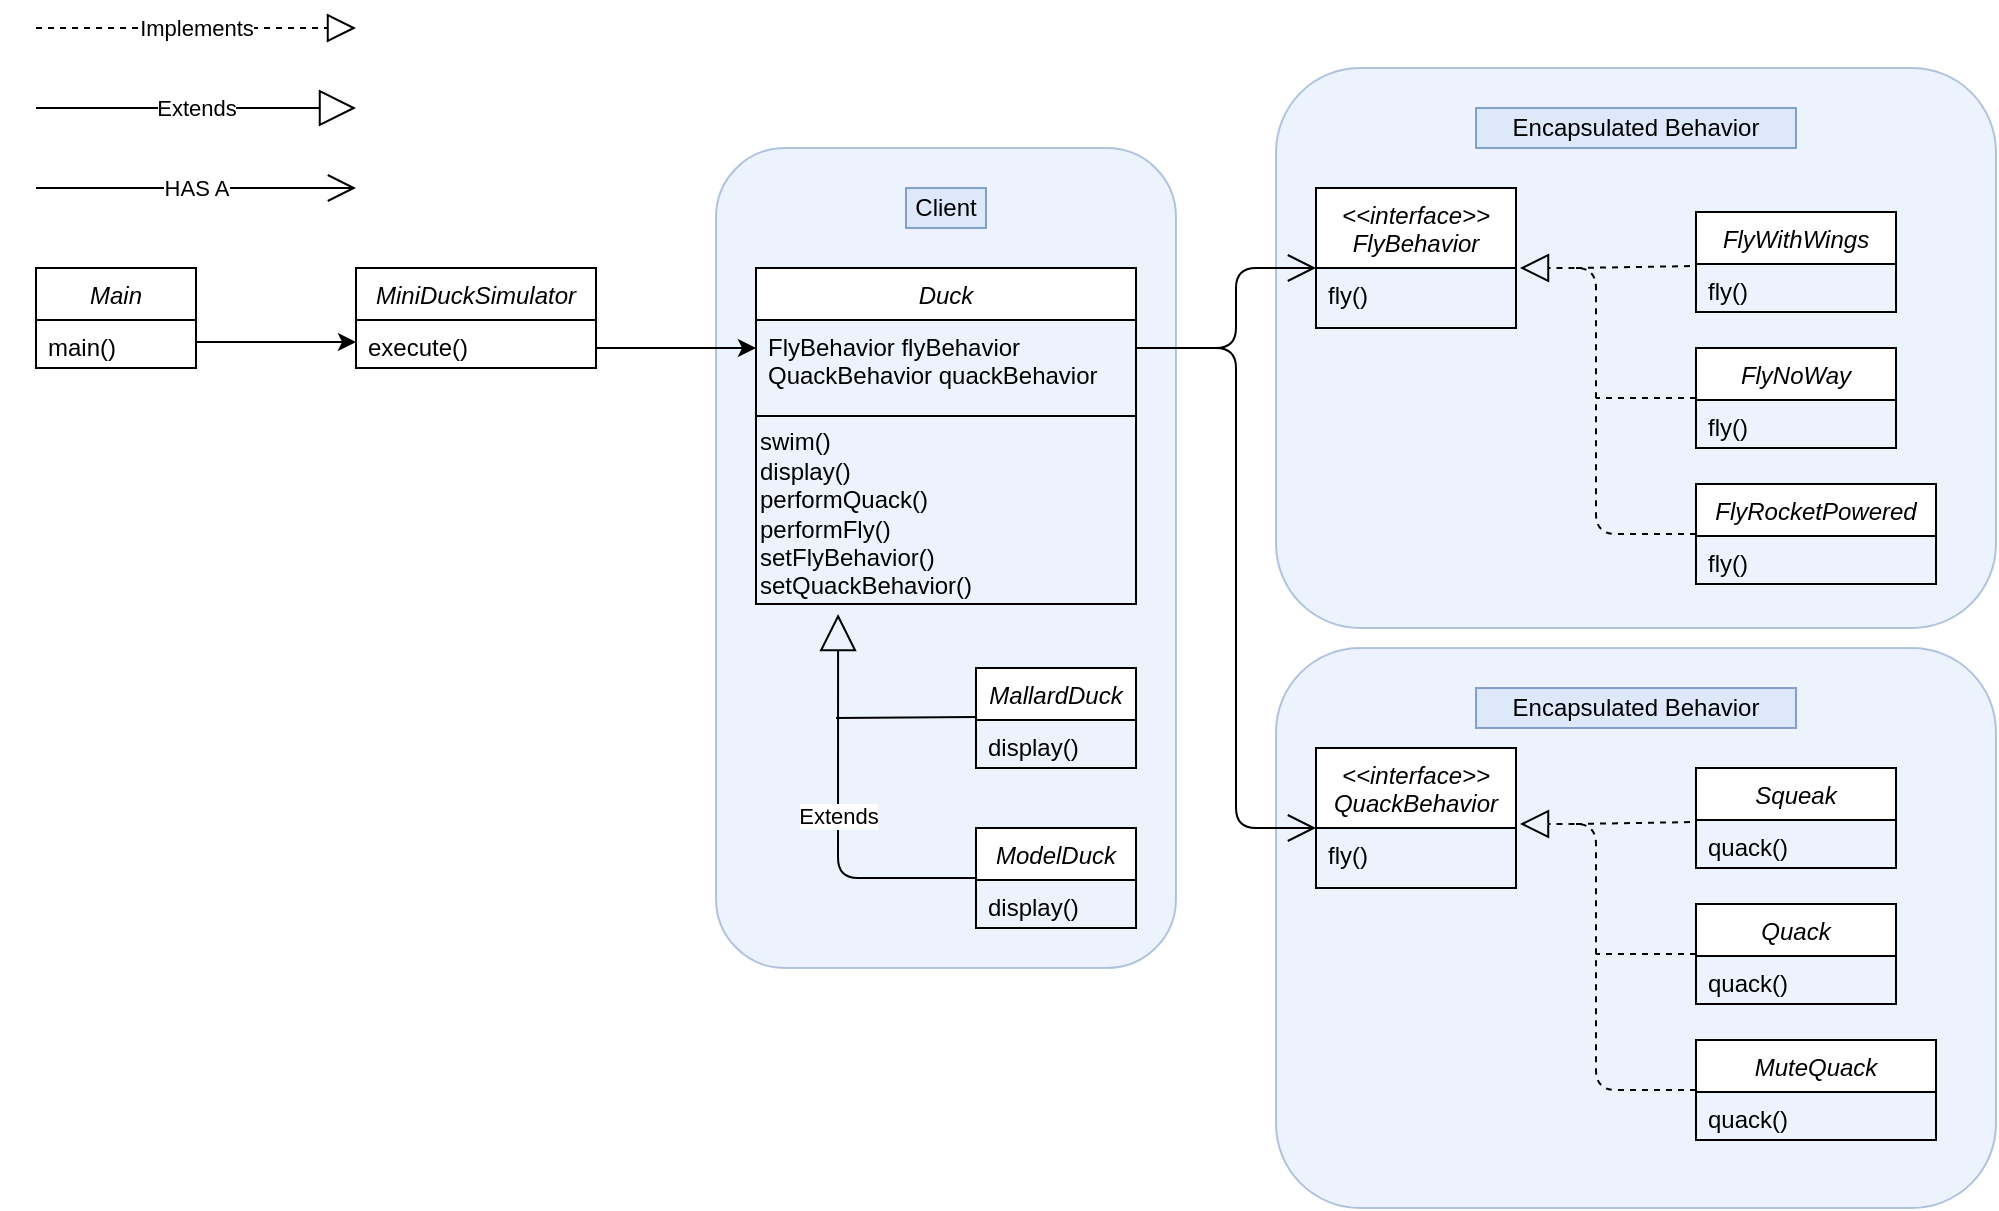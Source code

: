 <mxfile version="13.1.2" type="device"><diagram id="C5RBs43oDa-KdzZeNtuy" name="Page-1"><mxGraphModel dx="1422" dy="725" grid="1" gridSize="10" guides="1" tooltips="1" connect="1" arrows="1" fold="1" page="1" pageScale="1" pageWidth="827" pageHeight="1169" math="0" shadow="0"><root><mxCell id="WIyWlLk6GJQsqaUBKTNV-0"/><mxCell id="WIyWlLk6GJQsqaUBKTNV-1" parent="WIyWlLk6GJQsqaUBKTNV-0"/><mxCell id="IeGwdzmhnjTfBwMhZ9CR-69" value="" style="rounded=1;whiteSpace=wrap;html=1;fillColor=#dae8fc;strokeColor=#6c8ebf;opacity=50;" vertex="1" parent="WIyWlLk6GJQsqaUBKTNV-1"><mxGeometry x="660" y="350" width="360" height="280" as="geometry"/></mxCell><mxCell id="IeGwdzmhnjTfBwMhZ9CR-67" value="" style="rounded=1;whiteSpace=wrap;html=1;fillColor=#dae8fc;strokeColor=#6c8ebf;opacity=50;" vertex="1" parent="WIyWlLk6GJQsqaUBKTNV-1"><mxGeometry x="660" y="60" width="360" height="280" as="geometry"/></mxCell><mxCell id="IeGwdzmhnjTfBwMhZ9CR-65" value="" style="rounded=1;whiteSpace=wrap;html=1;fillColor=#dae8fc;strokeColor=#6c8ebf;opacity=50;" vertex="1" parent="WIyWlLk6GJQsqaUBKTNV-1"><mxGeometry x="380" y="100" width="230" height="410" as="geometry"/></mxCell><mxCell id="IeGwdzmhnjTfBwMhZ9CR-0" value="Implements" style="endArrow=block;dashed=1;endFill=0;endSize=12;html=1;" edge="1" parent="WIyWlLk6GJQsqaUBKTNV-1"><mxGeometry width="160" relative="1" as="geometry"><mxPoint x="40" y="40" as="sourcePoint"/><mxPoint x="200" y="40" as="targetPoint"/></mxGeometry></mxCell><mxCell id="IeGwdzmhnjTfBwMhZ9CR-1" value="Extends" style="endArrow=block;endSize=16;endFill=0;html=1;" edge="1" parent="WIyWlLk6GJQsqaUBKTNV-1"><mxGeometry width="160" relative="1" as="geometry"><mxPoint x="40" y="80" as="sourcePoint"/><mxPoint x="200" y="80" as="targetPoint"/></mxGeometry></mxCell><mxCell id="IeGwdzmhnjTfBwMhZ9CR-2" value="HAS A" style="endArrow=open;endFill=1;endSize=12;html=1;" edge="1" parent="WIyWlLk6GJQsqaUBKTNV-1"><mxGeometry width="160" relative="1" as="geometry"><mxPoint x="40" y="120" as="sourcePoint"/><mxPoint x="200" y="120" as="targetPoint"/></mxGeometry></mxCell><mxCell id="zkfFHV4jXpPFQw0GAbJ--0" value="Main" style="swimlane;fontStyle=2;align=center;verticalAlign=top;childLayout=stackLayout;horizontal=1;startSize=26;horizontalStack=0;resizeParent=1;resizeLast=0;collapsible=1;marginBottom=0;rounded=0;shadow=0;strokeWidth=1;" parent="WIyWlLk6GJQsqaUBKTNV-1" vertex="1"><mxGeometry x="40" y="160" width="80" height="50" as="geometry"><mxRectangle x="230" y="140" width="160" height="26" as="alternateBounds"/></mxGeometry></mxCell><mxCell id="zkfFHV4jXpPFQw0GAbJ--1" value="main()" style="text;align=left;verticalAlign=top;spacingLeft=4;spacingRight=4;overflow=hidden;rotatable=0;points=[[0,0.5],[1,0.5]];portConstraint=eastwest;" parent="zkfFHV4jXpPFQw0GAbJ--0" vertex="1"><mxGeometry y="26" width="80" height="22" as="geometry"/></mxCell><mxCell id="IeGwdzmhnjTfBwMhZ9CR-10" value="" style="endArrow=classic;html=1;exitX=1;exitY=0.5;exitDx=0;exitDy=0;entryX=0;entryY=0.5;entryDx=0;entryDy=0;" edge="1" parent="WIyWlLk6GJQsqaUBKTNV-1" source="zkfFHV4jXpPFQw0GAbJ--1" target="IeGwdzmhnjTfBwMhZ9CR-8"><mxGeometry width="50" height="50" relative="1" as="geometry"><mxPoint x="210" y="350" as="sourcePoint"/><mxPoint x="260" y="300" as="targetPoint"/></mxGeometry></mxCell><mxCell id="IeGwdzmhnjTfBwMhZ9CR-7" value="MiniDuckSimulator" style="swimlane;fontStyle=2;align=center;verticalAlign=top;childLayout=stackLayout;horizontal=1;startSize=26;horizontalStack=0;resizeParent=1;resizeLast=0;collapsible=1;marginBottom=0;rounded=0;shadow=0;strokeWidth=1;" vertex="1" parent="WIyWlLk6GJQsqaUBKTNV-1"><mxGeometry x="200" y="160" width="120" height="50" as="geometry"><mxRectangle x="230" y="140" width="160" height="26" as="alternateBounds"/></mxGeometry></mxCell><mxCell id="IeGwdzmhnjTfBwMhZ9CR-8" value="execute()" style="text;align=left;verticalAlign=top;spacingLeft=4;spacingRight=4;overflow=hidden;rotatable=0;points=[[0,0.5],[1,0.5]];portConstraint=eastwest;" vertex="1" parent="IeGwdzmhnjTfBwMhZ9CR-7"><mxGeometry y="26" width="120" height="22" as="geometry"/></mxCell><mxCell id="IeGwdzmhnjTfBwMhZ9CR-11" value="Duck" style="swimlane;fontStyle=2;align=center;verticalAlign=top;childLayout=stackLayout;horizontal=1;startSize=26;horizontalStack=0;resizeParent=1;resizeLast=0;collapsible=1;marginBottom=0;rounded=0;shadow=0;strokeWidth=1;" vertex="1" parent="WIyWlLk6GJQsqaUBKTNV-1"><mxGeometry x="400" y="160" width="190" height="168" as="geometry"><mxRectangle x="230" y="140" width="160" height="26" as="alternateBounds"/></mxGeometry></mxCell><mxCell id="IeGwdzmhnjTfBwMhZ9CR-12" value="FlyBehavior flyBehavior&#10;QuackBehavior quackBehavior" style="text;align=left;verticalAlign=top;spacingLeft=4;spacingRight=4;overflow=hidden;rotatable=0;points=[[0,0.5],[1,0.5]];portConstraint=eastwest;" vertex="1" parent="IeGwdzmhnjTfBwMhZ9CR-11"><mxGeometry y="26" width="190" height="44" as="geometry"/></mxCell><mxCell id="IeGwdzmhnjTfBwMhZ9CR-13" value="" style="line;strokeWidth=1;fillColor=none;align=left;verticalAlign=middle;spacingTop=-1;spacingLeft=3;spacingRight=3;rotatable=0;labelPosition=right;points=[];portConstraint=eastwest;" vertex="1" parent="IeGwdzmhnjTfBwMhZ9CR-11"><mxGeometry y="70" width="190" height="8" as="geometry"/></mxCell><mxCell id="IeGwdzmhnjTfBwMhZ9CR-14" value="swim()&lt;br&gt;display()&lt;br&gt;performQuack()&lt;br&gt;performFly()&lt;br&gt;setFlyBehavior()&lt;br&gt;setQuackBehavior()" style="text;html=1;align=left;verticalAlign=middle;resizable=0;points=[];autosize=1;" vertex="1" parent="IeGwdzmhnjTfBwMhZ9CR-11"><mxGeometry y="78" width="190" height="90" as="geometry"/></mxCell><mxCell id="IeGwdzmhnjTfBwMhZ9CR-15" value="" style="endArrow=classic;html=1;exitX=1;exitY=0.5;exitDx=0;exitDy=0;entryX=0;entryY=0.5;entryDx=0;entryDy=0;" edge="1" parent="WIyWlLk6GJQsqaUBKTNV-1"><mxGeometry width="50" height="50" relative="1" as="geometry"><mxPoint x="320" y="200" as="sourcePoint"/><mxPoint x="400" y="200" as="targetPoint"/></mxGeometry></mxCell><mxCell id="IeGwdzmhnjTfBwMhZ9CR-16" value="MallardDuck" style="swimlane;fontStyle=2;align=center;verticalAlign=top;childLayout=stackLayout;horizontal=1;startSize=26;horizontalStack=0;resizeParent=1;resizeLast=0;collapsible=1;marginBottom=0;rounded=0;shadow=0;strokeWidth=1;" vertex="1" parent="WIyWlLk6GJQsqaUBKTNV-1"><mxGeometry x="510" y="360" width="80" height="50" as="geometry"><mxRectangle x="230" y="140" width="160" height="26" as="alternateBounds"/></mxGeometry></mxCell><mxCell id="IeGwdzmhnjTfBwMhZ9CR-17" value="display()" style="text;align=left;verticalAlign=top;spacingLeft=4;spacingRight=4;overflow=hidden;rotatable=0;points=[[0,0.5],[1,0.5]];portConstraint=eastwest;" vertex="1" parent="IeGwdzmhnjTfBwMhZ9CR-16"><mxGeometry y="26" width="80" height="22" as="geometry"/></mxCell><mxCell id="IeGwdzmhnjTfBwMhZ9CR-33" value="" style="endArrow=open;endFill=1;endSize=12;html=1;" edge="1" parent="WIyWlLk6GJQsqaUBKTNV-1"><mxGeometry width="160" relative="1" as="geometry"><mxPoint x="590" y="200" as="sourcePoint"/><mxPoint x="680" y="160" as="targetPoint"/><Array as="points"><mxPoint x="640" y="200"/><mxPoint x="640" y="160"/></Array></mxGeometry></mxCell><mxCell id="IeGwdzmhnjTfBwMhZ9CR-34" value="" style="endArrow=open;endFill=1;endSize=12;html=1;" edge="1" parent="WIyWlLk6GJQsqaUBKTNV-1"><mxGeometry width="160" relative="1" as="geometry"><mxPoint x="590" y="200" as="sourcePoint"/><mxPoint x="680" y="440" as="targetPoint"/><Array as="points"><mxPoint x="640" y="200"/><mxPoint x="640" y="440"/></Array></mxGeometry></mxCell><mxCell id="IeGwdzmhnjTfBwMhZ9CR-38" value="Extends" style="endArrow=block;endSize=16;endFill=0;html=1;exitX=0;exitY=0.5;exitDx=0;exitDy=0;entryX=0.216;entryY=1.056;entryDx=0;entryDy=0;entryPerimeter=0;" edge="1" parent="WIyWlLk6GJQsqaUBKTNV-1" source="IeGwdzmhnjTfBwMhZ9CR-22" target="IeGwdzmhnjTfBwMhZ9CR-14"><mxGeometry width="160" relative="1" as="geometry"><mxPoint x="280" y="360" as="sourcePoint"/><mxPoint x="440" y="360" as="targetPoint"/><Array as="points"><mxPoint x="441" y="465"/></Array></mxGeometry></mxCell><mxCell id="IeGwdzmhnjTfBwMhZ9CR-41" value="" style="endArrow=none;html=1;" edge="1" parent="WIyWlLk6GJQsqaUBKTNV-1"><mxGeometry width="50" height="50" relative="1" as="geometry"><mxPoint x="440" y="385" as="sourcePoint"/><mxPoint x="510" y="384.5" as="targetPoint"/></mxGeometry></mxCell><mxCell id="IeGwdzmhnjTfBwMhZ9CR-44" value="&lt;&lt;interface&gt;&gt;&#10;QuackBehavior" style="swimlane;fontStyle=2;align=center;verticalAlign=top;childLayout=stackLayout;horizontal=1;startSize=40;horizontalStack=0;resizeParent=1;resizeLast=0;collapsible=1;marginBottom=0;rounded=0;shadow=0;strokeWidth=1;" vertex="1" parent="WIyWlLk6GJQsqaUBKTNV-1"><mxGeometry x="680" y="400" width="100" height="70" as="geometry"><mxRectangle x="230" y="140" width="160" height="26" as="alternateBounds"/></mxGeometry></mxCell><mxCell id="IeGwdzmhnjTfBwMhZ9CR-45" value="fly()" style="text;align=left;verticalAlign=top;spacingLeft=4;spacingRight=4;overflow=hidden;rotatable=0;points=[[0,0.5],[1,0.5]];portConstraint=eastwest;" vertex="1" parent="IeGwdzmhnjTfBwMhZ9CR-44"><mxGeometry y="40" width="100" height="22" as="geometry"/></mxCell><mxCell id="IeGwdzmhnjTfBwMhZ9CR-42" value="&lt;&lt;interface&gt;&gt;&#10;FlyBehavior" style="swimlane;fontStyle=2;align=center;verticalAlign=top;childLayout=stackLayout;horizontal=1;startSize=40;horizontalStack=0;resizeParent=1;resizeLast=0;collapsible=1;marginBottom=0;rounded=0;shadow=0;strokeWidth=1;" vertex="1" parent="WIyWlLk6GJQsqaUBKTNV-1"><mxGeometry x="680" y="120" width="100" height="70" as="geometry"><mxRectangle x="230" y="140" width="160" height="26" as="alternateBounds"/></mxGeometry></mxCell><mxCell id="IeGwdzmhnjTfBwMhZ9CR-43" value="fly()" style="text;align=left;verticalAlign=top;spacingLeft=4;spacingRight=4;overflow=hidden;rotatable=0;points=[[0,0.5],[1,0.5]];portConstraint=eastwest;" vertex="1" parent="IeGwdzmhnjTfBwMhZ9CR-42"><mxGeometry y="40" width="100" height="22" as="geometry"/></mxCell><mxCell id="IeGwdzmhnjTfBwMhZ9CR-22" value="ModelDuck" style="swimlane;fontStyle=2;align=center;verticalAlign=top;childLayout=stackLayout;horizontal=1;startSize=26;horizontalStack=0;resizeParent=1;resizeLast=0;collapsible=1;marginBottom=0;rounded=0;shadow=0;strokeWidth=1;" vertex="1" parent="WIyWlLk6GJQsqaUBKTNV-1"><mxGeometry x="510" y="440" width="80" height="50" as="geometry"><mxRectangle x="230" y="140" width="160" height="26" as="alternateBounds"/></mxGeometry></mxCell><mxCell id="IeGwdzmhnjTfBwMhZ9CR-23" value="display()" style="text;align=left;verticalAlign=top;spacingLeft=4;spacingRight=4;overflow=hidden;rotatable=0;points=[[0,0.5],[1,0.5]];portConstraint=eastwest;" vertex="1" parent="IeGwdzmhnjTfBwMhZ9CR-22"><mxGeometry y="26" width="80" height="22" as="geometry"/></mxCell><mxCell id="IeGwdzmhnjTfBwMhZ9CR-52" value="" style="endArrow=block;dashed=1;endFill=0;endSize=12;html=1;entryX=1.02;entryY=0;entryDx=0;entryDy=0;entryPerimeter=0;exitX=0;exitY=0.5;exitDx=0;exitDy=0;" edge="1" parent="WIyWlLk6GJQsqaUBKTNV-1" source="IeGwdzmhnjTfBwMhZ9CR-50" target="IeGwdzmhnjTfBwMhZ9CR-43"><mxGeometry width="160" relative="1" as="geometry"><mxPoint x="810" y="280" as="sourcePoint"/><mxPoint x="800" y="180" as="targetPoint"/><Array as="points"><mxPoint x="820" y="293"/><mxPoint x="820" y="160"/></Array></mxGeometry></mxCell><mxCell id="IeGwdzmhnjTfBwMhZ9CR-48" value="FlyNoWay" style="swimlane;fontStyle=2;align=center;verticalAlign=top;childLayout=stackLayout;horizontal=1;startSize=26;horizontalStack=0;resizeParent=1;resizeLast=0;collapsible=1;marginBottom=0;rounded=0;shadow=0;strokeWidth=1;" vertex="1" parent="WIyWlLk6GJQsqaUBKTNV-1"><mxGeometry x="870" y="200" width="100" height="50" as="geometry"><mxRectangle x="230" y="140" width="160" height="26" as="alternateBounds"/></mxGeometry></mxCell><mxCell id="IeGwdzmhnjTfBwMhZ9CR-49" value="fly()" style="text;align=left;verticalAlign=top;spacingLeft=4;spacingRight=4;overflow=hidden;rotatable=0;points=[[0,0.5],[1,0.5]];portConstraint=eastwest;" vertex="1" parent="IeGwdzmhnjTfBwMhZ9CR-48"><mxGeometry y="26" width="100" height="22" as="geometry"/></mxCell><mxCell id="IeGwdzmhnjTfBwMhZ9CR-50" value="FlyRocketPowered" style="swimlane;fontStyle=2;align=center;verticalAlign=top;childLayout=stackLayout;horizontal=1;startSize=26;horizontalStack=0;resizeParent=1;resizeLast=0;collapsible=1;marginBottom=0;rounded=0;shadow=0;strokeWidth=1;" vertex="1" parent="WIyWlLk6GJQsqaUBKTNV-1"><mxGeometry x="870" y="268" width="120" height="50" as="geometry"><mxRectangle x="230" y="140" width="160" height="26" as="alternateBounds"/></mxGeometry></mxCell><mxCell id="IeGwdzmhnjTfBwMhZ9CR-51" value="fly()" style="text;align=left;verticalAlign=top;spacingLeft=4;spacingRight=4;overflow=hidden;rotatable=0;points=[[0,0.5],[1,0.5]];portConstraint=eastwest;" vertex="1" parent="IeGwdzmhnjTfBwMhZ9CR-50"><mxGeometry y="26" width="120" height="22" as="geometry"/></mxCell><mxCell id="IeGwdzmhnjTfBwMhZ9CR-54" value="" style="endArrow=none;dashed=1;html=1;exitX=0;exitY=0.5;exitDx=0;exitDy=0;" edge="1" parent="WIyWlLk6GJQsqaUBKTNV-1" source="IeGwdzmhnjTfBwMhZ9CR-48"><mxGeometry width="50" height="50" relative="1" as="geometry"><mxPoint x="720" y="350" as="sourcePoint"/><mxPoint x="820" y="225" as="targetPoint"/></mxGeometry></mxCell><mxCell id="IeGwdzmhnjTfBwMhZ9CR-55" value="" style="endArrow=none;dashed=1;html=1;entryX=0;entryY=0.045;entryDx=0;entryDy=0;entryPerimeter=0;" edge="1" parent="WIyWlLk6GJQsqaUBKTNV-1" target="IeGwdzmhnjTfBwMhZ9CR-47"><mxGeometry width="50" height="50" relative="1" as="geometry"><mxPoint x="810" y="160" as="sourcePoint"/><mxPoint x="750" y="60" as="targetPoint"/></mxGeometry></mxCell><mxCell id="IeGwdzmhnjTfBwMhZ9CR-46" value="FlyWithWings" style="swimlane;fontStyle=2;align=center;verticalAlign=top;childLayout=stackLayout;horizontal=1;startSize=26;horizontalStack=0;resizeParent=1;resizeLast=0;collapsible=1;marginBottom=0;rounded=0;shadow=0;strokeWidth=1;" vertex="1" parent="WIyWlLk6GJQsqaUBKTNV-1"><mxGeometry x="870" y="132" width="100" height="50" as="geometry"><mxRectangle x="230" y="140" width="160" height="26" as="alternateBounds"/></mxGeometry></mxCell><mxCell id="IeGwdzmhnjTfBwMhZ9CR-47" value="fly()" style="text;align=left;verticalAlign=top;spacingLeft=4;spacingRight=4;overflow=hidden;rotatable=0;points=[[0,0.5],[1,0.5]];portConstraint=eastwest;" vertex="1" parent="IeGwdzmhnjTfBwMhZ9CR-46"><mxGeometry y="26" width="100" height="22" as="geometry"/></mxCell><mxCell id="IeGwdzmhnjTfBwMhZ9CR-56" value="" style="endArrow=block;dashed=1;endFill=0;endSize=12;html=1;entryX=1.02;entryY=0;entryDx=0;entryDy=0;entryPerimeter=0;exitX=0;exitY=0.5;exitDx=0;exitDy=0;" edge="1" parent="WIyWlLk6GJQsqaUBKTNV-1" source="IeGwdzmhnjTfBwMhZ9CR-59"><mxGeometry width="160" relative="1" as="geometry"><mxPoint x="810" y="558" as="sourcePoint"/><mxPoint x="782" y="438" as="targetPoint"/><Array as="points"><mxPoint x="820" y="571"/><mxPoint x="820" y="438"/></Array></mxGeometry></mxCell><mxCell id="IeGwdzmhnjTfBwMhZ9CR-61" value="" style="endArrow=none;dashed=1;html=1;exitX=0;exitY=0.5;exitDx=0;exitDy=0;" edge="1" parent="WIyWlLk6GJQsqaUBKTNV-1" source="IeGwdzmhnjTfBwMhZ9CR-57"><mxGeometry width="50" height="50" relative="1" as="geometry"><mxPoint x="720" y="628" as="sourcePoint"/><mxPoint x="820" y="503" as="targetPoint"/></mxGeometry></mxCell><mxCell id="IeGwdzmhnjTfBwMhZ9CR-62" value="" style="endArrow=none;dashed=1;html=1;entryX=0;entryY=0.045;entryDx=0;entryDy=0;entryPerimeter=0;" edge="1" parent="WIyWlLk6GJQsqaUBKTNV-1" target="IeGwdzmhnjTfBwMhZ9CR-64"><mxGeometry width="50" height="50" relative="1" as="geometry"><mxPoint x="810" y="438" as="sourcePoint"/><mxPoint x="750" y="338" as="targetPoint"/></mxGeometry></mxCell><mxCell id="IeGwdzmhnjTfBwMhZ9CR-57" value="Quack" style="swimlane;fontStyle=2;align=center;verticalAlign=top;childLayout=stackLayout;horizontal=1;startSize=26;horizontalStack=0;resizeParent=1;resizeLast=0;collapsible=1;marginBottom=0;rounded=0;shadow=0;strokeWidth=1;" vertex="1" parent="WIyWlLk6GJQsqaUBKTNV-1"><mxGeometry x="870" y="478" width="100" height="50" as="geometry"><mxRectangle x="230" y="140" width="160" height="26" as="alternateBounds"/></mxGeometry></mxCell><mxCell id="IeGwdzmhnjTfBwMhZ9CR-58" value="quack()" style="text;align=left;verticalAlign=top;spacingLeft=4;spacingRight=4;overflow=hidden;rotatable=0;points=[[0,0.5],[1,0.5]];portConstraint=eastwest;" vertex="1" parent="IeGwdzmhnjTfBwMhZ9CR-57"><mxGeometry y="26" width="100" height="22" as="geometry"/></mxCell><mxCell id="IeGwdzmhnjTfBwMhZ9CR-59" value="MuteQuack" style="swimlane;fontStyle=2;align=center;verticalAlign=top;childLayout=stackLayout;horizontal=1;startSize=26;horizontalStack=0;resizeParent=1;resizeLast=0;collapsible=1;marginBottom=0;rounded=0;shadow=0;strokeWidth=1;" vertex="1" parent="WIyWlLk6GJQsqaUBKTNV-1"><mxGeometry x="870" y="546" width="120" height="50" as="geometry"><mxRectangle x="230" y="140" width="160" height="26" as="alternateBounds"/></mxGeometry></mxCell><mxCell id="IeGwdzmhnjTfBwMhZ9CR-60" value="quack()" style="text;align=left;verticalAlign=top;spacingLeft=4;spacingRight=4;overflow=hidden;rotatable=0;points=[[0,0.5],[1,0.5]];portConstraint=eastwest;" vertex="1" parent="IeGwdzmhnjTfBwMhZ9CR-59"><mxGeometry y="26" width="120" height="22" as="geometry"/></mxCell><mxCell id="IeGwdzmhnjTfBwMhZ9CR-63" value="Squeak" style="swimlane;fontStyle=2;align=center;verticalAlign=top;childLayout=stackLayout;horizontal=1;startSize=26;horizontalStack=0;resizeParent=1;resizeLast=0;collapsible=1;marginBottom=0;rounded=0;shadow=0;strokeWidth=1;" vertex="1" parent="WIyWlLk6GJQsqaUBKTNV-1"><mxGeometry x="870" y="410" width="100" height="50" as="geometry"><mxRectangle x="230" y="140" width="160" height="26" as="alternateBounds"/></mxGeometry></mxCell><mxCell id="IeGwdzmhnjTfBwMhZ9CR-64" value="quack()" style="text;align=left;verticalAlign=top;spacingLeft=4;spacingRight=4;overflow=hidden;rotatable=0;points=[[0,0.5],[1,0.5]];portConstraint=eastwest;" vertex="1" parent="IeGwdzmhnjTfBwMhZ9CR-63"><mxGeometry y="26" width="100" height="22" as="geometry"/></mxCell><mxCell id="IeGwdzmhnjTfBwMhZ9CR-66" value="Client" style="text;html=1;strokeColor=#6c8ebf;fillColor=#dae8fc;align=center;verticalAlign=middle;whiteSpace=wrap;rounded=0;opacity=80;" vertex="1" parent="WIyWlLk6GJQsqaUBKTNV-1"><mxGeometry x="475" y="120" width="40" height="20" as="geometry"/></mxCell><mxCell id="IeGwdzmhnjTfBwMhZ9CR-68" value="Encapsulated Behavior" style="text;html=1;strokeColor=#6c8ebf;fillColor=#dae8fc;align=center;verticalAlign=middle;whiteSpace=wrap;rounded=0;opacity=80;" vertex="1" parent="WIyWlLk6GJQsqaUBKTNV-1"><mxGeometry x="760" y="80" width="160" height="20" as="geometry"/></mxCell><mxCell id="IeGwdzmhnjTfBwMhZ9CR-70" value="Encapsulated Behavior" style="text;html=1;strokeColor=#6c8ebf;fillColor=#dae8fc;align=center;verticalAlign=middle;whiteSpace=wrap;rounded=0;opacity=80;shadow=0;" vertex="1" parent="WIyWlLk6GJQsqaUBKTNV-1"><mxGeometry x="760" y="370" width="160" height="20" as="geometry"/></mxCell></root></mxGraphModel></diagram></mxfile>